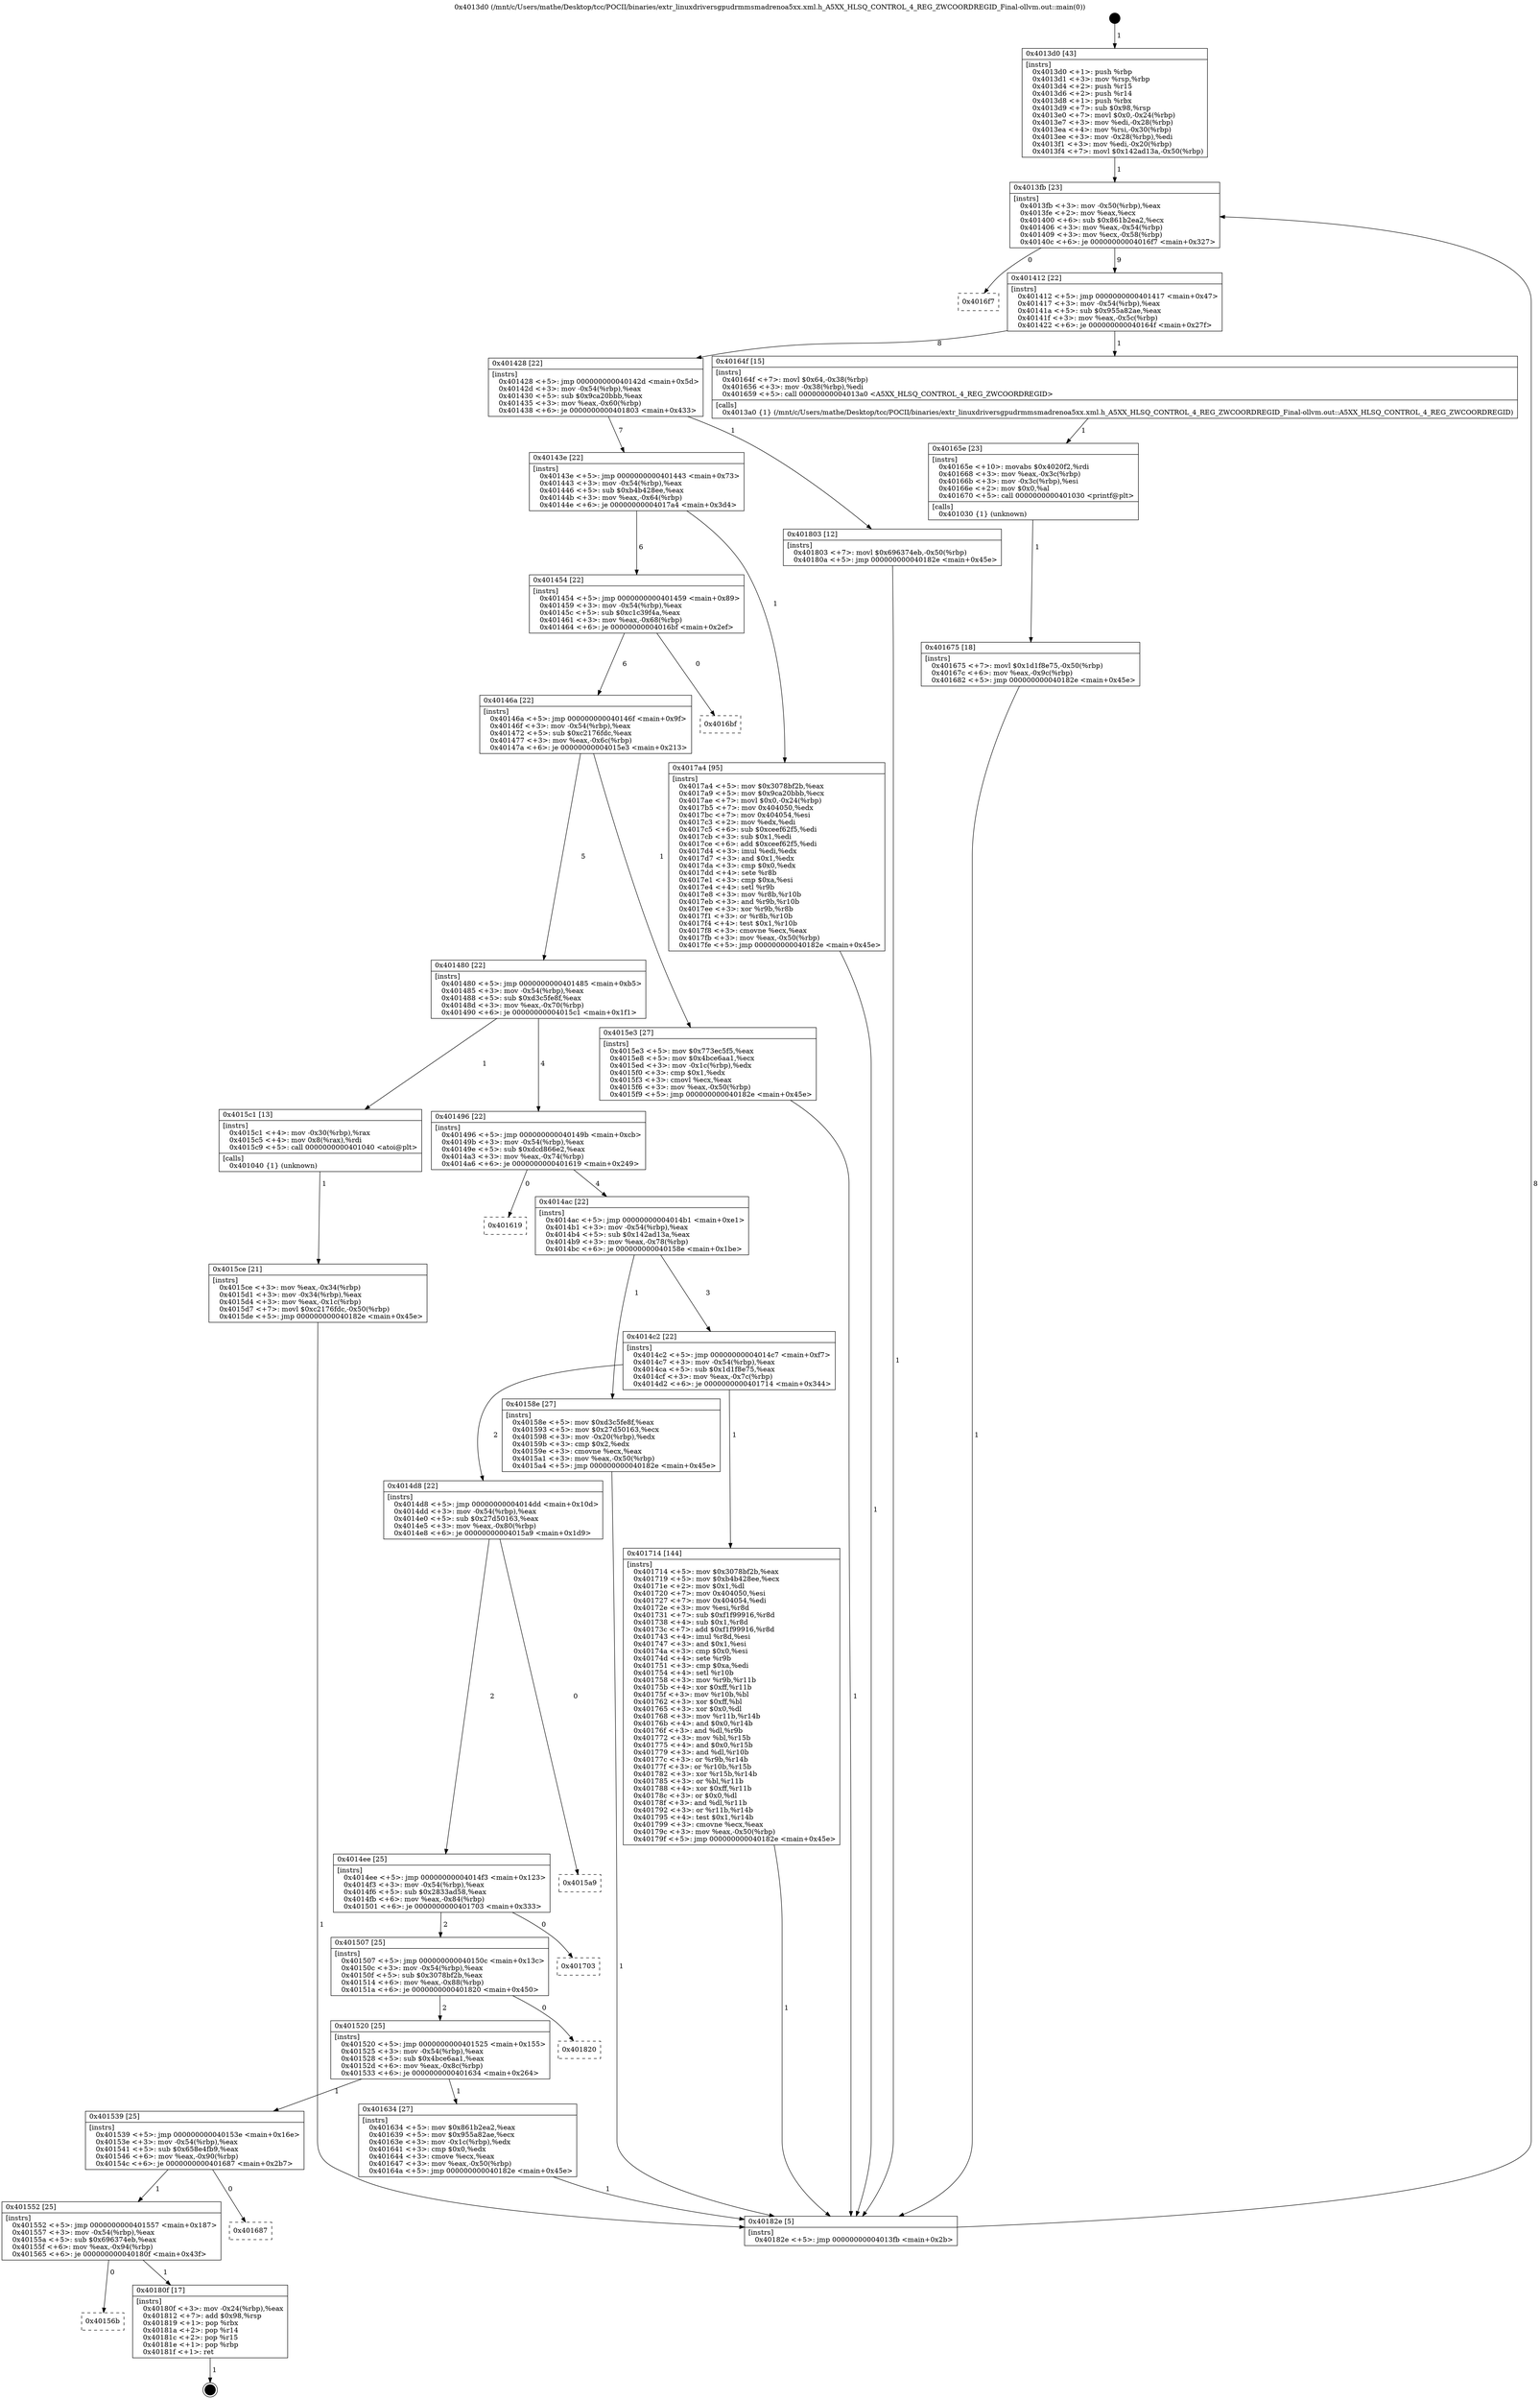 digraph "0x4013d0" {
  label = "0x4013d0 (/mnt/c/Users/mathe/Desktop/tcc/POCII/binaries/extr_linuxdriversgpudrmmsmadrenoa5xx.xml.h_A5XX_HLSQ_CONTROL_4_REG_ZWCOORDREGID_Final-ollvm.out::main(0))"
  labelloc = "t"
  node[shape=record]

  Entry [label="",width=0.3,height=0.3,shape=circle,fillcolor=black,style=filled]
  "0x4013fb" [label="{
     0x4013fb [23]\l
     | [instrs]\l
     &nbsp;&nbsp;0x4013fb \<+3\>: mov -0x50(%rbp),%eax\l
     &nbsp;&nbsp;0x4013fe \<+2\>: mov %eax,%ecx\l
     &nbsp;&nbsp;0x401400 \<+6\>: sub $0x861b2ea2,%ecx\l
     &nbsp;&nbsp;0x401406 \<+3\>: mov %eax,-0x54(%rbp)\l
     &nbsp;&nbsp;0x401409 \<+3\>: mov %ecx,-0x58(%rbp)\l
     &nbsp;&nbsp;0x40140c \<+6\>: je 00000000004016f7 \<main+0x327\>\l
  }"]
  "0x4016f7" [label="{
     0x4016f7\l
  }", style=dashed]
  "0x401412" [label="{
     0x401412 [22]\l
     | [instrs]\l
     &nbsp;&nbsp;0x401412 \<+5\>: jmp 0000000000401417 \<main+0x47\>\l
     &nbsp;&nbsp;0x401417 \<+3\>: mov -0x54(%rbp),%eax\l
     &nbsp;&nbsp;0x40141a \<+5\>: sub $0x955a82ae,%eax\l
     &nbsp;&nbsp;0x40141f \<+3\>: mov %eax,-0x5c(%rbp)\l
     &nbsp;&nbsp;0x401422 \<+6\>: je 000000000040164f \<main+0x27f\>\l
  }"]
  Exit [label="",width=0.3,height=0.3,shape=circle,fillcolor=black,style=filled,peripheries=2]
  "0x40164f" [label="{
     0x40164f [15]\l
     | [instrs]\l
     &nbsp;&nbsp;0x40164f \<+7\>: movl $0x64,-0x38(%rbp)\l
     &nbsp;&nbsp;0x401656 \<+3\>: mov -0x38(%rbp),%edi\l
     &nbsp;&nbsp;0x401659 \<+5\>: call 00000000004013a0 \<A5XX_HLSQ_CONTROL_4_REG_ZWCOORDREGID\>\l
     | [calls]\l
     &nbsp;&nbsp;0x4013a0 \{1\} (/mnt/c/Users/mathe/Desktop/tcc/POCII/binaries/extr_linuxdriversgpudrmmsmadrenoa5xx.xml.h_A5XX_HLSQ_CONTROL_4_REG_ZWCOORDREGID_Final-ollvm.out::A5XX_HLSQ_CONTROL_4_REG_ZWCOORDREGID)\l
  }"]
  "0x401428" [label="{
     0x401428 [22]\l
     | [instrs]\l
     &nbsp;&nbsp;0x401428 \<+5\>: jmp 000000000040142d \<main+0x5d\>\l
     &nbsp;&nbsp;0x40142d \<+3\>: mov -0x54(%rbp),%eax\l
     &nbsp;&nbsp;0x401430 \<+5\>: sub $0x9ca20bbb,%eax\l
     &nbsp;&nbsp;0x401435 \<+3\>: mov %eax,-0x60(%rbp)\l
     &nbsp;&nbsp;0x401438 \<+6\>: je 0000000000401803 \<main+0x433\>\l
  }"]
  "0x40156b" [label="{
     0x40156b\l
  }", style=dashed]
  "0x401803" [label="{
     0x401803 [12]\l
     | [instrs]\l
     &nbsp;&nbsp;0x401803 \<+7\>: movl $0x696374eb,-0x50(%rbp)\l
     &nbsp;&nbsp;0x40180a \<+5\>: jmp 000000000040182e \<main+0x45e\>\l
  }"]
  "0x40143e" [label="{
     0x40143e [22]\l
     | [instrs]\l
     &nbsp;&nbsp;0x40143e \<+5\>: jmp 0000000000401443 \<main+0x73\>\l
     &nbsp;&nbsp;0x401443 \<+3\>: mov -0x54(%rbp),%eax\l
     &nbsp;&nbsp;0x401446 \<+5\>: sub $0xb4b428ee,%eax\l
     &nbsp;&nbsp;0x40144b \<+3\>: mov %eax,-0x64(%rbp)\l
     &nbsp;&nbsp;0x40144e \<+6\>: je 00000000004017a4 \<main+0x3d4\>\l
  }"]
  "0x40180f" [label="{
     0x40180f [17]\l
     | [instrs]\l
     &nbsp;&nbsp;0x40180f \<+3\>: mov -0x24(%rbp),%eax\l
     &nbsp;&nbsp;0x401812 \<+7\>: add $0x98,%rsp\l
     &nbsp;&nbsp;0x401819 \<+1\>: pop %rbx\l
     &nbsp;&nbsp;0x40181a \<+2\>: pop %r14\l
     &nbsp;&nbsp;0x40181c \<+2\>: pop %r15\l
     &nbsp;&nbsp;0x40181e \<+1\>: pop %rbp\l
     &nbsp;&nbsp;0x40181f \<+1\>: ret\l
  }"]
  "0x4017a4" [label="{
     0x4017a4 [95]\l
     | [instrs]\l
     &nbsp;&nbsp;0x4017a4 \<+5\>: mov $0x3078bf2b,%eax\l
     &nbsp;&nbsp;0x4017a9 \<+5\>: mov $0x9ca20bbb,%ecx\l
     &nbsp;&nbsp;0x4017ae \<+7\>: movl $0x0,-0x24(%rbp)\l
     &nbsp;&nbsp;0x4017b5 \<+7\>: mov 0x404050,%edx\l
     &nbsp;&nbsp;0x4017bc \<+7\>: mov 0x404054,%esi\l
     &nbsp;&nbsp;0x4017c3 \<+2\>: mov %edx,%edi\l
     &nbsp;&nbsp;0x4017c5 \<+6\>: sub $0xceef62f5,%edi\l
     &nbsp;&nbsp;0x4017cb \<+3\>: sub $0x1,%edi\l
     &nbsp;&nbsp;0x4017ce \<+6\>: add $0xceef62f5,%edi\l
     &nbsp;&nbsp;0x4017d4 \<+3\>: imul %edi,%edx\l
     &nbsp;&nbsp;0x4017d7 \<+3\>: and $0x1,%edx\l
     &nbsp;&nbsp;0x4017da \<+3\>: cmp $0x0,%edx\l
     &nbsp;&nbsp;0x4017dd \<+4\>: sete %r8b\l
     &nbsp;&nbsp;0x4017e1 \<+3\>: cmp $0xa,%esi\l
     &nbsp;&nbsp;0x4017e4 \<+4\>: setl %r9b\l
     &nbsp;&nbsp;0x4017e8 \<+3\>: mov %r8b,%r10b\l
     &nbsp;&nbsp;0x4017eb \<+3\>: and %r9b,%r10b\l
     &nbsp;&nbsp;0x4017ee \<+3\>: xor %r9b,%r8b\l
     &nbsp;&nbsp;0x4017f1 \<+3\>: or %r8b,%r10b\l
     &nbsp;&nbsp;0x4017f4 \<+4\>: test $0x1,%r10b\l
     &nbsp;&nbsp;0x4017f8 \<+3\>: cmovne %ecx,%eax\l
     &nbsp;&nbsp;0x4017fb \<+3\>: mov %eax,-0x50(%rbp)\l
     &nbsp;&nbsp;0x4017fe \<+5\>: jmp 000000000040182e \<main+0x45e\>\l
  }"]
  "0x401454" [label="{
     0x401454 [22]\l
     | [instrs]\l
     &nbsp;&nbsp;0x401454 \<+5\>: jmp 0000000000401459 \<main+0x89\>\l
     &nbsp;&nbsp;0x401459 \<+3\>: mov -0x54(%rbp),%eax\l
     &nbsp;&nbsp;0x40145c \<+5\>: sub $0xc1c39f4a,%eax\l
     &nbsp;&nbsp;0x401461 \<+3\>: mov %eax,-0x68(%rbp)\l
     &nbsp;&nbsp;0x401464 \<+6\>: je 00000000004016bf \<main+0x2ef\>\l
  }"]
  "0x401552" [label="{
     0x401552 [25]\l
     | [instrs]\l
     &nbsp;&nbsp;0x401552 \<+5\>: jmp 0000000000401557 \<main+0x187\>\l
     &nbsp;&nbsp;0x401557 \<+3\>: mov -0x54(%rbp),%eax\l
     &nbsp;&nbsp;0x40155a \<+5\>: sub $0x696374eb,%eax\l
     &nbsp;&nbsp;0x40155f \<+6\>: mov %eax,-0x94(%rbp)\l
     &nbsp;&nbsp;0x401565 \<+6\>: je 000000000040180f \<main+0x43f\>\l
  }"]
  "0x4016bf" [label="{
     0x4016bf\l
  }", style=dashed]
  "0x40146a" [label="{
     0x40146a [22]\l
     | [instrs]\l
     &nbsp;&nbsp;0x40146a \<+5\>: jmp 000000000040146f \<main+0x9f\>\l
     &nbsp;&nbsp;0x40146f \<+3\>: mov -0x54(%rbp),%eax\l
     &nbsp;&nbsp;0x401472 \<+5\>: sub $0xc2176fdc,%eax\l
     &nbsp;&nbsp;0x401477 \<+3\>: mov %eax,-0x6c(%rbp)\l
     &nbsp;&nbsp;0x40147a \<+6\>: je 00000000004015e3 \<main+0x213\>\l
  }"]
  "0x401687" [label="{
     0x401687\l
  }", style=dashed]
  "0x4015e3" [label="{
     0x4015e3 [27]\l
     | [instrs]\l
     &nbsp;&nbsp;0x4015e3 \<+5\>: mov $0x773ec5f5,%eax\l
     &nbsp;&nbsp;0x4015e8 \<+5\>: mov $0x4bce6aa1,%ecx\l
     &nbsp;&nbsp;0x4015ed \<+3\>: mov -0x1c(%rbp),%edx\l
     &nbsp;&nbsp;0x4015f0 \<+3\>: cmp $0x1,%edx\l
     &nbsp;&nbsp;0x4015f3 \<+3\>: cmovl %ecx,%eax\l
     &nbsp;&nbsp;0x4015f6 \<+3\>: mov %eax,-0x50(%rbp)\l
     &nbsp;&nbsp;0x4015f9 \<+5\>: jmp 000000000040182e \<main+0x45e\>\l
  }"]
  "0x401480" [label="{
     0x401480 [22]\l
     | [instrs]\l
     &nbsp;&nbsp;0x401480 \<+5\>: jmp 0000000000401485 \<main+0xb5\>\l
     &nbsp;&nbsp;0x401485 \<+3\>: mov -0x54(%rbp),%eax\l
     &nbsp;&nbsp;0x401488 \<+5\>: sub $0xd3c5fe8f,%eax\l
     &nbsp;&nbsp;0x40148d \<+3\>: mov %eax,-0x70(%rbp)\l
     &nbsp;&nbsp;0x401490 \<+6\>: je 00000000004015c1 \<main+0x1f1\>\l
  }"]
  "0x401675" [label="{
     0x401675 [18]\l
     | [instrs]\l
     &nbsp;&nbsp;0x401675 \<+7\>: movl $0x1d1f8e75,-0x50(%rbp)\l
     &nbsp;&nbsp;0x40167c \<+6\>: mov %eax,-0x9c(%rbp)\l
     &nbsp;&nbsp;0x401682 \<+5\>: jmp 000000000040182e \<main+0x45e\>\l
  }"]
  "0x4015c1" [label="{
     0x4015c1 [13]\l
     | [instrs]\l
     &nbsp;&nbsp;0x4015c1 \<+4\>: mov -0x30(%rbp),%rax\l
     &nbsp;&nbsp;0x4015c5 \<+4\>: mov 0x8(%rax),%rdi\l
     &nbsp;&nbsp;0x4015c9 \<+5\>: call 0000000000401040 \<atoi@plt\>\l
     | [calls]\l
     &nbsp;&nbsp;0x401040 \{1\} (unknown)\l
  }"]
  "0x401496" [label="{
     0x401496 [22]\l
     | [instrs]\l
     &nbsp;&nbsp;0x401496 \<+5\>: jmp 000000000040149b \<main+0xcb\>\l
     &nbsp;&nbsp;0x40149b \<+3\>: mov -0x54(%rbp),%eax\l
     &nbsp;&nbsp;0x40149e \<+5\>: sub $0xdcd866e2,%eax\l
     &nbsp;&nbsp;0x4014a3 \<+3\>: mov %eax,-0x74(%rbp)\l
     &nbsp;&nbsp;0x4014a6 \<+6\>: je 0000000000401619 \<main+0x249\>\l
  }"]
  "0x40165e" [label="{
     0x40165e [23]\l
     | [instrs]\l
     &nbsp;&nbsp;0x40165e \<+10\>: movabs $0x4020f2,%rdi\l
     &nbsp;&nbsp;0x401668 \<+3\>: mov %eax,-0x3c(%rbp)\l
     &nbsp;&nbsp;0x40166b \<+3\>: mov -0x3c(%rbp),%esi\l
     &nbsp;&nbsp;0x40166e \<+2\>: mov $0x0,%al\l
     &nbsp;&nbsp;0x401670 \<+5\>: call 0000000000401030 \<printf@plt\>\l
     | [calls]\l
     &nbsp;&nbsp;0x401030 \{1\} (unknown)\l
  }"]
  "0x401619" [label="{
     0x401619\l
  }", style=dashed]
  "0x4014ac" [label="{
     0x4014ac [22]\l
     | [instrs]\l
     &nbsp;&nbsp;0x4014ac \<+5\>: jmp 00000000004014b1 \<main+0xe1\>\l
     &nbsp;&nbsp;0x4014b1 \<+3\>: mov -0x54(%rbp),%eax\l
     &nbsp;&nbsp;0x4014b4 \<+5\>: sub $0x142ad13a,%eax\l
     &nbsp;&nbsp;0x4014b9 \<+3\>: mov %eax,-0x78(%rbp)\l
     &nbsp;&nbsp;0x4014bc \<+6\>: je 000000000040158e \<main+0x1be\>\l
  }"]
  "0x401539" [label="{
     0x401539 [25]\l
     | [instrs]\l
     &nbsp;&nbsp;0x401539 \<+5\>: jmp 000000000040153e \<main+0x16e\>\l
     &nbsp;&nbsp;0x40153e \<+3\>: mov -0x54(%rbp),%eax\l
     &nbsp;&nbsp;0x401541 \<+5\>: sub $0x658e4fb9,%eax\l
     &nbsp;&nbsp;0x401546 \<+6\>: mov %eax,-0x90(%rbp)\l
     &nbsp;&nbsp;0x40154c \<+6\>: je 0000000000401687 \<main+0x2b7\>\l
  }"]
  "0x40158e" [label="{
     0x40158e [27]\l
     | [instrs]\l
     &nbsp;&nbsp;0x40158e \<+5\>: mov $0xd3c5fe8f,%eax\l
     &nbsp;&nbsp;0x401593 \<+5\>: mov $0x27d50163,%ecx\l
     &nbsp;&nbsp;0x401598 \<+3\>: mov -0x20(%rbp),%edx\l
     &nbsp;&nbsp;0x40159b \<+3\>: cmp $0x2,%edx\l
     &nbsp;&nbsp;0x40159e \<+3\>: cmovne %ecx,%eax\l
     &nbsp;&nbsp;0x4015a1 \<+3\>: mov %eax,-0x50(%rbp)\l
     &nbsp;&nbsp;0x4015a4 \<+5\>: jmp 000000000040182e \<main+0x45e\>\l
  }"]
  "0x4014c2" [label="{
     0x4014c2 [22]\l
     | [instrs]\l
     &nbsp;&nbsp;0x4014c2 \<+5\>: jmp 00000000004014c7 \<main+0xf7\>\l
     &nbsp;&nbsp;0x4014c7 \<+3\>: mov -0x54(%rbp),%eax\l
     &nbsp;&nbsp;0x4014ca \<+5\>: sub $0x1d1f8e75,%eax\l
     &nbsp;&nbsp;0x4014cf \<+3\>: mov %eax,-0x7c(%rbp)\l
     &nbsp;&nbsp;0x4014d2 \<+6\>: je 0000000000401714 \<main+0x344\>\l
  }"]
  "0x40182e" [label="{
     0x40182e [5]\l
     | [instrs]\l
     &nbsp;&nbsp;0x40182e \<+5\>: jmp 00000000004013fb \<main+0x2b\>\l
  }"]
  "0x4013d0" [label="{
     0x4013d0 [43]\l
     | [instrs]\l
     &nbsp;&nbsp;0x4013d0 \<+1\>: push %rbp\l
     &nbsp;&nbsp;0x4013d1 \<+3\>: mov %rsp,%rbp\l
     &nbsp;&nbsp;0x4013d4 \<+2\>: push %r15\l
     &nbsp;&nbsp;0x4013d6 \<+2\>: push %r14\l
     &nbsp;&nbsp;0x4013d8 \<+1\>: push %rbx\l
     &nbsp;&nbsp;0x4013d9 \<+7\>: sub $0x98,%rsp\l
     &nbsp;&nbsp;0x4013e0 \<+7\>: movl $0x0,-0x24(%rbp)\l
     &nbsp;&nbsp;0x4013e7 \<+3\>: mov %edi,-0x28(%rbp)\l
     &nbsp;&nbsp;0x4013ea \<+4\>: mov %rsi,-0x30(%rbp)\l
     &nbsp;&nbsp;0x4013ee \<+3\>: mov -0x28(%rbp),%edi\l
     &nbsp;&nbsp;0x4013f1 \<+3\>: mov %edi,-0x20(%rbp)\l
     &nbsp;&nbsp;0x4013f4 \<+7\>: movl $0x142ad13a,-0x50(%rbp)\l
  }"]
  "0x4015ce" [label="{
     0x4015ce [21]\l
     | [instrs]\l
     &nbsp;&nbsp;0x4015ce \<+3\>: mov %eax,-0x34(%rbp)\l
     &nbsp;&nbsp;0x4015d1 \<+3\>: mov -0x34(%rbp),%eax\l
     &nbsp;&nbsp;0x4015d4 \<+3\>: mov %eax,-0x1c(%rbp)\l
     &nbsp;&nbsp;0x4015d7 \<+7\>: movl $0xc2176fdc,-0x50(%rbp)\l
     &nbsp;&nbsp;0x4015de \<+5\>: jmp 000000000040182e \<main+0x45e\>\l
  }"]
  "0x401634" [label="{
     0x401634 [27]\l
     | [instrs]\l
     &nbsp;&nbsp;0x401634 \<+5\>: mov $0x861b2ea2,%eax\l
     &nbsp;&nbsp;0x401639 \<+5\>: mov $0x955a82ae,%ecx\l
     &nbsp;&nbsp;0x40163e \<+3\>: mov -0x1c(%rbp),%edx\l
     &nbsp;&nbsp;0x401641 \<+3\>: cmp $0x0,%edx\l
     &nbsp;&nbsp;0x401644 \<+3\>: cmove %ecx,%eax\l
     &nbsp;&nbsp;0x401647 \<+3\>: mov %eax,-0x50(%rbp)\l
     &nbsp;&nbsp;0x40164a \<+5\>: jmp 000000000040182e \<main+0x45e\>\l
  }"]
  "0x401714" [label="{
     0x401714 [144]\l
     | [instrs]\l
     &nbsp;&nbsp;0x401714 \<+5\>: mov $0x3078bf2b,%eax\l
     &nbsp;&nbsp;0x401719 \<+5\>: mov $0xb4b428ee,%ecx\l
     &nbsp;&nbsp;0x40171e \<+2\>: mov $0x1,%dl\l
     &nbsp;&nbsp;0x401720 \<+7\>: mov 0x404050,%esi\l
     &nbsp;&nbsp;0x401727 \<+7\>: mov 0x404054,%edi\l
     &nbsp;&nbsp;0x40172e \<+3\>: mov %esi,%r8d\l
     &nbsp;&nbsp;0x401731 \<+7\>: sub $0xf1f99916,%r8d\l
     &nbsp;&nbsp;0x401738 \<+4\>: sub $0x1,%r8d\l
     &nbsp;&nbsp;0x40173c \<+7\>: add $0xf1f99916,%r8d\l
     &nbsp;&nbsp;0x401743 \<+4\>: imul %r8d,%esi\l
     &nbsp;&nbsp;0x401747 \<+3\>: and $0x1,%esi\l
     &nbsp;&nbsp;0x40174a \<+3\>: cmp $0x0,%esi\l
     &nbsp;&nbsp;0x40174d \<+4\>: sete %r9b\l
     &nbsp;&nbsp;0x401751 \<+3\>: cmp $0xa,%edi\l
     &nbsp;&nbsp;0x401754 \<+4\>: setl %r10b\l
     &nbsp;&nbsp;0x401758 \<+3\>: mov %r9b,%r11b\l
     &nbsp;&nbsp;0x40175b \<+4\>: xor $0xff,%r11b\l
     &nbsp;&nbsp;0x40175f \<+3\>: mov %r10b,%bl\l
     &nbsp;&nbsp;0x401762 \<+3\>: xor $0xff,%bl\l
     &nbsp;&nbsp;0x401765 \<+3\>: xor $0x0,%dl\l
     &nbsp;&nbsp;0x401768 \<+3\>: mov %r11b,%r14b\l
     &nbsp;&nbsp;0x40176b \<+4\>: and $0x0,%r14b\l
     &nbsp;&nbsp;0x40176f \<+3\>: and %dl,%r9b\l
     &nbsp;&nbsp;0x401772 \<+3\>: mov %bl,%r15b\l
     &nbsp;&nbsp;0x401775 \<+4\>: and $0x0,%r15b\l
     &nbsp;&nbsp;0x401779 \<+3\>: and %dl,%r10b\l
     &nbsp;&nbsp;0x40177c \<+3\>: or %r9b,%r14b\l
     &nbsp;&nbsp;0x40177f \<+3\>: or %r10b,%r15b\l
     &nbsp;&nbsp;0x401782 \<+3\>: xor %r15b,%r14b\l
     &nbsp;&nbsp;0x401785 \<+3\>: or %bl,%r11b\l
     &nbsp;&nbsp;0x401788 \<+4\>: xor $0xff,%r11b\l
     &nbsp;&nbsp;0x40178c \<+3\>: or $0x0,%dl\l
     &nbsp;&nbsp;0x40178f \<+3\>: and %dl,%r11b\l
     &nbsp;&nbsp;0x401792 \<+3\>: or %r11b,%r14b\l
     &nbsp;&nbsp;0x401795 \<+4\>: test $0x1,%r14b\l
     &nbsp;&nbsp;0x401799 \<+3\>: cmovne %ecx,%eax\l
     &nbsp;&nbsp;0x40179c \<+3\>: mov %eax,-0x50(%rbp)\l
     &nbsp;&nbsp;0x40179f \<+5\>: jmp 000000000040182e \<main+0x45e\>\l
  }"]
  "0x4014d8" [label="{
     0x4014d8 [22]\l
     | [instrs]\l
     &nbsp;&nbsp;0x4014d8 \<+5\>: jmp 00000000004014dd \<main+0x10d\>\l
     &nbsp;&nbsp;0x4014dd \<+3\>: mov -0x54(%rbp),%eax\l
     &nbsp;&nbsp;0x4014e0 \<+5\>: sub $0x27d50163,%eax\l
     &nbsp;&nbsp;0x4014e5 \<+3\>: mov %eax,-0x80(%rbp)\l
     &nbsp;&nbsp;0x4014e8 \<+6\>: je 00000000004015a9 \<main+0x1d9\>\l
  }"]
  "0x401520" [label="{
     0x401520 [25]\l
     | [instrs]\l
     &nbsp;&nbsp;0x401520 \<+5\>: jmp 0000000000401525 \<main+0x155\>\l
     &nbsp;&nbsp;0x401525 \<+3\>: mov -0x54(%rbp),%eax\l
     &nbsp;&nbsp;0x401528 \<+5\>: sub $0x4bce6aa1,%eax\l
     &nbsp;&nbsp;0x40152d \<+6\>: mov %eax,-0x8c(%rbp)\l
     &nbsp;&nbsp;0x401533 \<+6\>: je 0000000000401634 \<main+0x264\>\l
  }"]
  "0x4015a9" [label="{
     0x4015a9\l
  }", style=dashed]
  "0x4014ee" [label="{
     0x4014ee [25]\l
     | [instrs]\l
     &nbsp;&nbsp;0x4014ee \<+5\>: jmp 00000000004014f3 \<main+0x123\>\l
     &nbsp;&nbsp;0x4014f3 \<+3\>: mov -0x54(%rbp),%eax\l
     &nbsp;&nbsp;0x4014f6 \<+5\>: sub $0x2833ad58,%eax\l
     &nbsp;&nbsp;0x4014fb \<+6\>: mov %eax,-0x84(%rbp)\l
     &nbsp;&nbsp;0x401501 \<+6\>: je 0000000000401703 \<main+0x333\>\l
  }"]
  "0x401820" [label="{
     0x401820\l
  }", style=dashed]
  "0x401703" [label="{
     0x401703\l
  }", style=dashed]
  "0x401507" [label="{
     0x401507 [25]\l
     | [instrs]\l
     &nbsp;&nbsp;0x401507 \<+5\>: jmp 000000000040150c \<main+0x13c\>\l
     &nbsp;&nbsp;0x40150c \<+3\>: mov -0x54(%rbp),%eax\l
     &nbsp;&nbsp;0x40150f \<+5\>: sub $0x3078bf2b,%eax\l
     &nbsp;&nbsp;0x401514 \<+6\>: mov %eax,-0x88(%rbp)\l
     &nbsp;&nbsp;0x40151a \<+6\>: je 0000000000401820 \<main+0x450\>\l
  }"]
  Entry -> "0x4013d0" [label=" 1"]
  "0x4013fb" -> "0x4016f7" [label=" 0"]
  "0x4013fb" -> "0x401412" [label=" 9"]
  "0x40180f" -> Exit [label=" 1"]
  "0x401412" -> "0x40164f" [label=" 1"]
  "0x401412" -> "0x401428" [label=" 8"]
  "0x401552" -> "0x40156b" [label=" 0"]
  "0x401428" -> "0x401803" [label=" 1"]
  "0x401428" -> "0x40143e" [label=" 7"]
  "0x401552" -> "0x40180f" [label=" 1"]
  "0x40143e" -> "0x4017a4" [label=" 1"]
  "0x40143e" -> "0x401454" [label=" 6"]
  "0x401539" -> "0x401552" [label=" 1"]
  "0x401454" -> "0x4016bf" [label=" 0"]
  "0x401454" -> "0x40146a" [label=" 6"]
  "0x401539" -> "0x401687" [label=" 0"]
  "0x40146a" -> "0x4015e3" [label=" 1"]
  "0x40146a" -> "0x401480" [label=" 5"]
  "0x401803" -> "0x40182e" [label=" 1"]
  "0x401480" -> "0x4015c1" [label=" 1"]
  "0x401480" -> "0x401496" [label=" 4"]
  "0x4017a4" -> "0x40182e" [label=" 1"]
  "0x401496" -> "0x401619" [label=" 0"]
  "0x401496" -> "0x4014ac" [label=" 4"]
  "0x401714" -> "0x40182e" [label=" 1"]
  "0x4014ac" -> "0x40158e" [label=" 1"]
  "0x4014ac" -> "0x4014c2" [label=" 3"]
  "0x40158e" -> "0x40182e" [label=" 1"]
  "0x4013d0" -> "0x4013fb" [label=" 1"]
  "0x40182e" -> "0x4013fb" [label=" 8"]
  "0x4015c1" -> "0x4015ce" [label=" 1"]
  "0x4015ce" -> "0x40182e" [label=" 1"]
  "0x4015e3" -> "0x40182e" [label=" 1"]
  "0x401675" -> "0x40182e" [label=" 1"]
  "0x4014c2" -> "0x401714" [label=" 1"]
  "0x4014c2" -> "0x4014d8" [label=" 2"]
  "0x40165e" -> "0x401675" [label=" 1"]
  "0x4014d8" -> "0x4015a9" [label=" 0"]
  "0x4014d8" -> "0x4014ee" [label=" 2"]
  "0x401634" -> "0x40182e" [label=" 1"]
  "0x4014ee" -> "0x401703" [label=" 0"]
  "0x4014ee" -> "0x401507" [label=" 2"]
  "0x401520" -> "0x401539" [label=" 1"]
  "0x401507" -> "0x401820" [label=" 0"]
  "0x401507" -> "0x401520" [label=" 2"]
  "0x40164f" -> "0x40165e" [label=" 1"]
  "0x401520" -> "0x401634" [label=" 1"]
}

